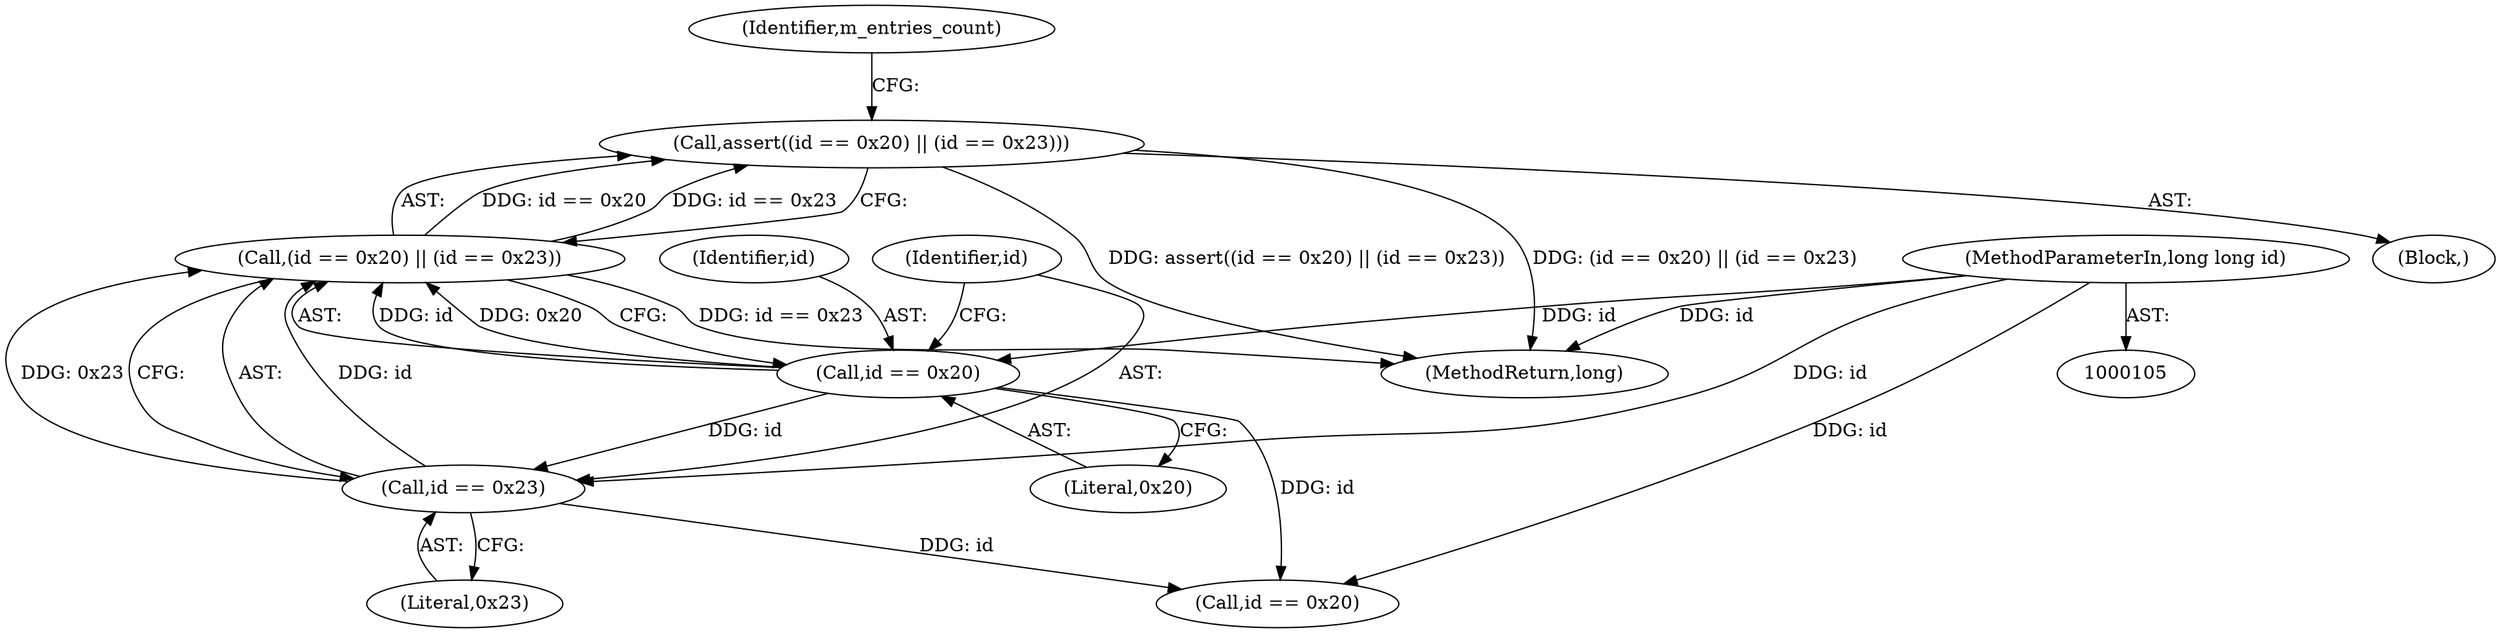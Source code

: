 digraph "1_Android_04839626ed859623901ebd3a5fd483982186b59d_19@API" {
"1000111" [label="(Call,assert((id == 0x20) || (id == 0x23)))"];
"1000112" [label="(Call,(id == 0x20) || (id == 0x23))"];
"1000113" [label="(Call,id == 0x20)"];
"1000106" [label="(MethodParameterIn,long long id)"];
"1000116" [label="(Call,id == 0x23)"];
"1000111" [label="(Call,assert((id == 0x20) || (id == 0x23)))"];
"1000113" [label="(Call,id == 0x20)"];
"1000209" [label="(MethodReturn,long)"];
"1000115" [label="(Literal,0x20)"];
"1000118" [label="(Literal,0x23)"];
"1000121" [label="(Identifier,m_entries_count)"];
"1000112" [label="(Call,(id == 0x20) || (id == 0x23))"];
"1000117" [label="(Identifier,id)"];
"1000196" [label="(Call,id == 0x20)"];
"1000106" [label="(MethodParameterIn,long long id)"];
"1000116" [label="(Call,id == 0x23)"];
"1000114" [label="(Identifier,id)"];
"1000110" [label="(Block,)"];
"1000111" -> "1000110"  [label="AST: "];
"1000111" -> "1000112"  [label="CFG: "];
"1000112" -> "1000111"  [label="AST: "];
"1000121" -> "1000111"  [label="CFG: "];
"1000111" -> "1000209"  [label="DDG: (id == 0x20) || (id == 0x23)"];
"1000111" -> "1000209"  [label="DDG: assert((id == 0x20) || (id == 0x23))"];
"1000112" -> "1000111"  [label="DDG: id == 0x20"];
"1000112" -> "1000111"  [label="DDG: id == 0x23"];
"1000112" -> "1000113"  [label="CFG: "];
"1000112" -> "1000116"  [label="CFG: "];
"1000113" -> "1000112"  [label="AST: "];
"1000116" -> "1000112"  [label="AST: "];
"1000112" -> "1000209"  [label="DDG: id == 0x23"];
"1000113" -> "1000112"  [label="DDG: id"];
"1000113" -> "1000112"  [label="DDG: 0x20"];
"1000116" -> "1000112"  [label="DDG: id"];
"1000116" -> "1000112"  [label="DDG: 0x23"];
"1000113" -> "1000115"  [label="CFG: "];
"1000114" -> "1000113"  [label="AST: "];
"1000115" -> "1000113"  [label="AST: "];
"1000117" -> "1000113"  [label="CFG: "];
"1000106" -> "1000113"  [label="DDG: id"];
"1000113" -> "1000116"  [label="DDG: id"];
"1000113" -> "1000196"  [label="DDG: id"];
"1000106" -> "1000105"  [label="AST: "];
"1000106" -> "1000209"  [label="DDG: id"];
"1000106" -> "1000116"  [label="DDG: id"];
"1000106" -> "1000196"  [label="DDG: id"];
"1000116" -> "1000118"  [label="CFG: "];
"1000117" -> "1000116"  [label="AST: "];
"1000118" -> "1000116"  [label="AST: "];
"1000116" -> "1000196"  [label="DDG: id"];
}
